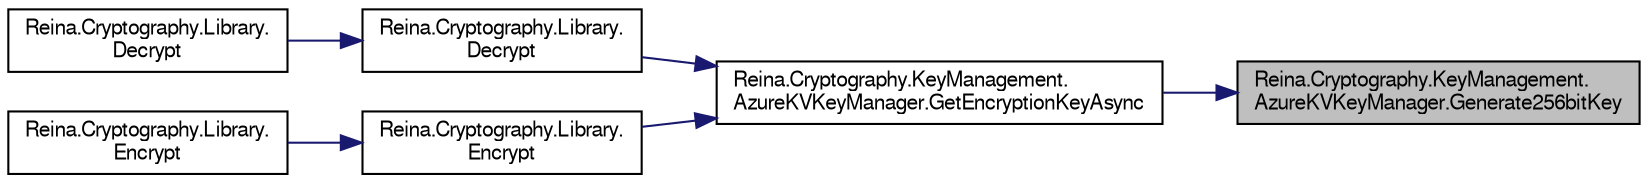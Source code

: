 digraph "Reina.Cryptography.KeyManagement.AzureKVKeyManager.Generate256bitKey"
{
 // LATEX_PDF_SIZE
  edge [fontname="FreeSans",fontsize="10",labelfontname="FreeSans",labelfontsize="10"];
  node [fontname="FreeSans",fontsize="10",shape=record];
  rankdir="RL";
  Node1 [label="Reina.Cryptography.KeyManagement.\lAzureKVKeyManager.Generate256bitKey",height=0.2,width=0.4,color="black", fillcolor="grey75", style="filled", fontcolor="black",tooltip="Generates a new 256-bit cryptographic key."];
  Node1 -> Node2 [dir="back",color="midnightblue",fontsize="10",style="solid",fontname="FreeSans"];
  Node2 [label="Reina.Cryptography.KeyManagement.\lAzureKVKeyManager.GetEncryptionKeyAsync",height=0.2,width=0.4,color="black", fillcolor="white", style="filled",URL="$class_reina_1_1_cryptography_1_1_key_management_1_1_azure_k_v_key_manager.html#a39bbf93ebf6101c46650aac22f0498bc",tooltip="Asynchronously retrieves an encryption key from Azure Key Vault or the local cache."];
  Node2 -> Node3 [dir="back",color="midnightblue",fontsize="10",style="solid",fontname="FreeSans"];
  Node3 [label="Reina.Cryptography.Library.\lDecrypt",height=0.2,width=0.4,color="black", fillcolor="white", style="filled",URL="$class_reina_1_1_cryptography_1_1_library.html#a98ecb713792622e2faac792d3f31015c",tooltip="Decrypts a Base64-encoded string using three distinct keys for Twofish, Serpent, and AES encryption a..."];
  Node3 -> Node4 [dir="back",color="midnightblue",fontsize="10",style="solid",fontname="FreeSans"];
  Node4 [label="Reina.Cryptography.Library.\lDecrypt",height=0.2,width=0.4,color="black", fillcolor="white", style="filled",URL="$class_reina_1_1_cryptography_1_1_library.html#a08e8d9a9e8589565087dac21f0a0fbb8",tooltip="Decrypts a Base64-encoded string synchronously using a specified key retrieved asynchronously from Az..."];
  Node2 -> Node5 [dir="back",color="midnightblue",fontsize="10",style="solid",fontname="FreeSans"];
  Node5 [label="Reina.Cryptography.Library.\lEncrypt",height=0.2,width=0.4,color="black", fillcolor="white", style="filled",URL="$class_reina_1_1_cryptography_1_1_library.html#ab51581b077aa84ccfcfd9b753dd897e6",tooltip="Encrypts a plaintext string using three distinct keys for Twofish, Serpent, and AES encryption algori..."];
  Node5 -> Node6 [dir="back",color="midnightblue",fontsize="10",style="solid",fontname="FreeSans"];
  Node6 [label="Reina.Cryptography.Library.\lEncrypt",height=0.2,width=0.4,color="black", fillcolor="white", style="filled",URL="$class_reina_1_1_cryptography_1_1_library.html#a2dadbd8156744b46de813015772c5b8b",tooltip="Encrypts a plaintext string synchronously using a specified key retrieved asynchronously from Azure K..."];
}
